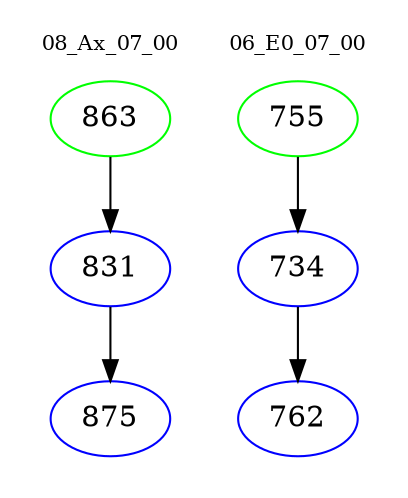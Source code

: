 digraph{
subgraph cluster_0 {
color = white
label = "08_Ax_07_00";
fontsize=10;
T0_863 [label="863", color="green"]
T0_863 -> T0_831 [color="black"]
T0_831 [label="831", color="blue"]
T0_831 -> T0_875 [color="black"]
T0_875 [label="875", color="blue"]
}
subgraph cluster_1 {
color = white
label = "06_E0_07_00";
fontsize=10;
T1_755 [label="755", color="green"]
T1_755 -> T1_734 [color="black"]
T1_734 [label="734", color="blue"]
T1_734 -> T1_762 [color="black"]
T1_762 [label="762", color="blue"]
}
}
